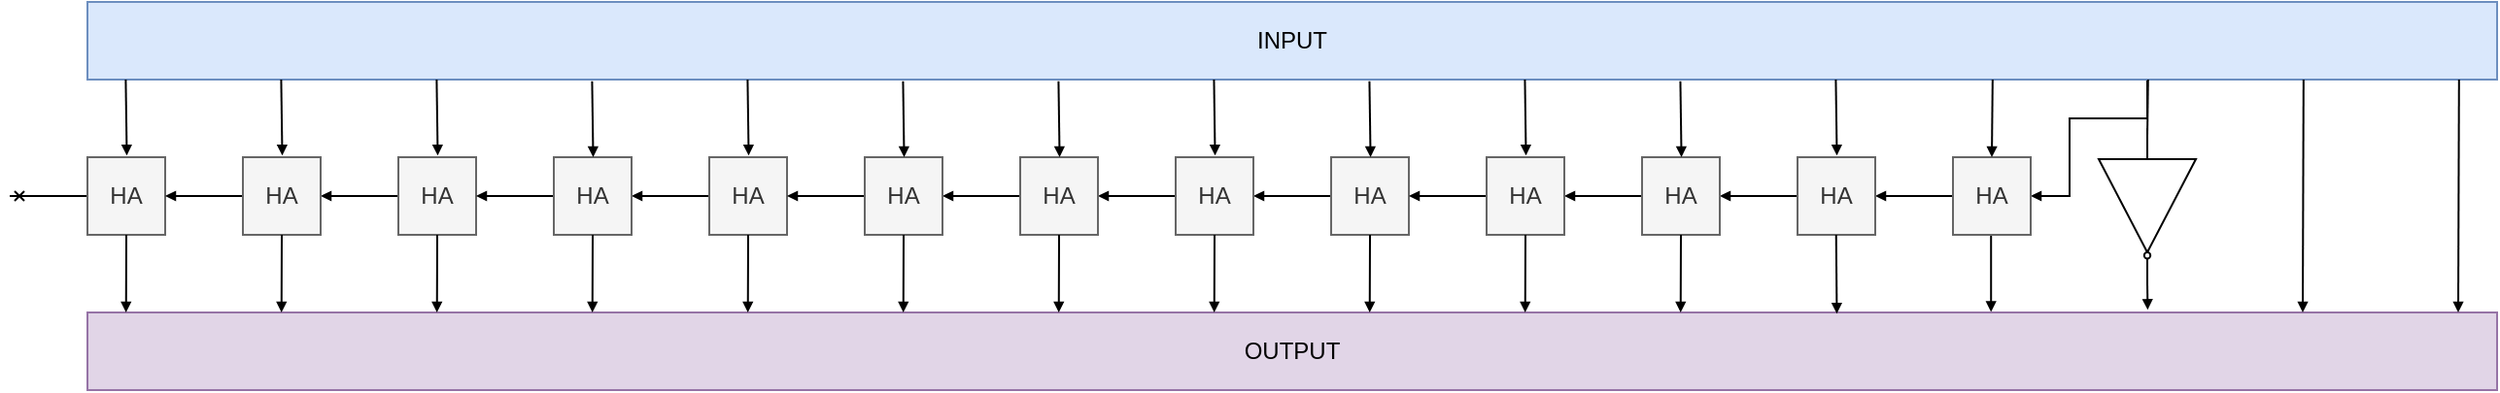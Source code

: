 <mxfile version="13.7.3" type="device"><diagram id="kn5KxTFZfRvydsifg5nh" name="Page-1"><mxGraphModel dx="2591" dy="822" grid="1" gridSize="10" guides="1" tooltips="1" connect="1" arrows="1" fold="1" page="1" pageScale="1" pageWidth="1169" pageHeight="827" math="0" shadow="0"><root><mxCell id="0"/><mxCell id="1" parent="0"/><mxCell id="dkP_yfYpml6CpYhwzNxB-18" style="edgeStyle=orthogonalEdgeStyle;rounded=0;orthogonalLoop=1;jettySize=auto;html=1;exitX=1;exitY=0.5;exitDx=0;exitDy=0;startSize=4;endArrow=block;endFill=1;endSize=3;entryX=1;entryY=0.5;entryDx=0;entryDy=0;fillColor=#dae8fc;" edge="1" parent="1" target="dkP_yfYpml6CpYhwzNxB-1"><mxGeometry relative="1" as="geometry"><mxPoint x="860" y="160" as="sourcePoint"/><Array as="points"><mxPoint x="860" y="180"/><mxPoint x="820" y="180"/><mxPoint x="820" y="220"/></Array></mxGeometry></mxCell><mxCell id="dkP_yfYpml6CpYhwzNxB-26" style="edgeStyle=orthogonalEdgeStyle;rounded=0;orthogonalLoop=1;jettySize=auto;html=1;entryX=1;entryY=0.5;entryDx=0;entryDy=0;startSize=4;endArrow=block;endFill=1;endSize=3;strokeColor=#000000;" edge="1" parent="1" source="dkP_yfYpml6CpYhwzNxB-1" target="dkP_yfYpml6CpYhwzNxB-2"><mxGeometry relative="1" as="geometry"/></mxCell><mxCell id="dkP_yfYpml6CpYhwzNxB-53" style="edgeStyle=orthogonalEdgeStyle;rounded=0;orthogonalLoop=1;jettySize=auto;html=1;entryX=0.79;entryY=-0.006;entryDx=0;entryDy=0;entryPerimeter=0;startSize=4;endArrow=block;endFill=1;endSize=3;strokeColor=#000000;" edge="1" parent="1" source="dkP_yfYpml6CpYhwzNxB-1" target="dkP_yfYpml6CpYhwzNxB-5"><mxGeometry relative="1" as="geometry"><Array as="points"><mxPoint x="780" y="230"/><mxPoint x="780" y="230"/></Array></mxGeometry></mxCell><mxCell id="dkP_yfYpml6CpYhwzNxB-1" value="HA" style="rounded=0;whiteSpace=wrap;html=1;fillColor=#f5f5f5;strokeColor=#666666;fontColor=#333333;" vertex="1" parent="1"><mxGeometry x="760" y="200" width="40" height="40" as="geometry"/></mxCell><mxCell id="dkP_yfYpml6CpYhwzNxB-27" style="edgeStyle=orthogonalEdgeStyle;rounded=0;orthogonalLoop=1;jettySize=auto;html=1;startSize=4;endArrow=block;endFill=1;endSize=3;strokeColor=#000000;" edge="1" parent="1" source="dkP_yfYpml6CpYhwzNxB-2" target="dkP_yfYpml6CpYhwzNxB-3"><mxGeometry relative="1" as="geometry"/></mxCell><mxCell id="dkP_yfYpml6CpYhwzNxB-2" value="HA" style="rounded=0;whiteSpace=wrap;html=1;fillColor=#f5f5f5;strokeColor=#666666;fontColor=#333333;" vertex="1" parent="1"><mxGeometry x="680" y="200" width="40" height="40" as="geometry"/></mxCell><mxCell id="dkP_yfYpml6CpYhwzNxB-29" style="edgeStyle=orthogonalEdgeStyle;rounded=0;orthogonalLoop=1;jettySize=auto;html=1;exitX=0;exitY=0.5;exitDx=0;exitDy=0;entryX=1;entryY=0.5;entryDx=0;entryDy=0;startSize=4;endArrow=block;endFill=1;endSize=3;strokeColor=#000000;" edge="1" parent="1" source="dkP_yfYpml6CpYhwzNxB-3" target="dkP_yfYpml6CpYhwzNxB-21"><mxGeometry relative="1" as="geometry"/></mxCell><mxCell id="dkP_yfYpml6CpYhwzNxB-3" value="HA" style="rounded=0;whiteSpace=wrap;html=1;fillColor=#f5f5f5;strokeColor=#666666;fontColor=#333333;" vertex="1" parent="1"><mxGeometry x="600" y="200" width="40" height="40" as="geometry"/></mxCell><mxCell id="dkP_yfYpml6CpYhwzNxB-4" value="INPUT" style="rounded=0;whiteSpace=wrap;html=1;fillColor=#dae8fc;strokeColor=#6c8ebf;" vertex="1" parent="1"><mxGeometry x="-200" y="120" width="1240" height="40" as="geometry"/></mxCell><mxCell id="dkP_yfYpml6CpYhwzNxB-5" value="OUTPUT" style="rounded=0;whiteSpace=wrap;html=1;fillColor=#e1d5e7;strokeColor=#9673a6;" vertex="1" parent="1"><mxGeometry x="-200" y="280" width="1240" height="40" as="geometry"/></mxCell><mxCell id="dkP_yfYpml6CpYhwzNxB-9" style="edgeStyle=orthogonalEdgeStyle;rounded=0;orthogonalLoop=1;jettySize=auto;html=1;fillColor=#dae8fc;endSize=3;endArrow=block;endFill=1;" edge="1" parent="1"><mxGeometry relative="1" as="geometry"><mxPoint x="940.41" y="160" as="sourcePoint"/><Array as="points"><mxPoint x="940.16" y="160"/></Array><mxPoint x="940" y="280" as="targetPoint"/></mxGeometry></mxCell><mxCell id="dkP_yfYpml6CpYhwzNxB-50" style="edgeStyle=orthogonalEdgeStyle;rounded=0;orthogonalLoop=1;jettySize=auto;html=1;exitX=1;exitY=0.5;exitDx=0;exitDy=0;entryX=0.855;entryY=-0.033;entryDx=0;entryDy=0;entryPerimeter=0;startSize=4;endArrow=block;endFill=1;endSize=3;strokeColor=#000000;" edge="1" parent="1" source="dkP_yfYpml6CpYhwzNxB-11" target="dkP_yfYpml6CpYhwzNxB-5"><mxGeometry relative="1" as="geometry"/></mxCell><mxCell id="dkP_yfYpml6CpYhwzNxB-11" value="" style="verticalLabelPosition=bottom;shadow=0;dashed=0;align=center;html=1;verticalAlign=top;shape=mxgraph.electrical.logic_gates.buffer2;negating=1;rotation=90;fillColor=#FFFFFF;" vertex="1" parent="1"><mxGeometry x="820" y="200" width="80" height="50" as="geometry"/></mxCell><mxCell id="dkP_yfYpml6CpYhwzNxB-12" style="edgeStyle=orthogonalEdgeStyle;rounded=0;orthogonalLoop=1;jettySize=auto;html=1;fillColor=#dae8fc;endSize=3;endArrow=none;endFill=0;" edge="1" parent="1"><mxGeometry relative="1" as="geometry"><mxPoint x="860.41" y="160" as="sourcePoint"/><Array as="points"><mxPoint x="860.16" y="160"/></Array><mxPoint x="860" y="190" as="targetPoint"/></mxGeometry></mxCell><mxCell id="dkP_yfYpml6CpYhwzNxB-17" style="edgeStyle=orthogonalEdgeStyle;rounded=0;orthogonalLoop=1;jettySize=auto;html=1;fillColor=#dae8fc;endSize=3;endArrow=block;endFill=1;entryX=0.5;entryY=0;entryDx=0;entryDy=0;" edge="1" parent="1" target="dkP_yfYpml6CpYhwzNxB-1"><mxGeometry relative="1" as="geometry"><mxPoint x="780.41" y="160" as="sourcePoint"/><Array as="points"><mxPoint x="780" y="160"/></Array><mxPoint x="780" y="280.0" as="targetPoint"/></mxGeometry></mxCell><mxCell id="dkP_yfYpml6CpYhwzNxB-31" style="edgeStyle=orthogonalEdgeStyle;rounded=0;orthogonalLoop=1;jettySize=auto;html=1;entryX=1;entryY=0.5;entryDx=0;entryDy=0;startSize=4;endArrow=block;endFill=1;endSize=3;strokeColor=#000000;" edge="1" parent="1" source="dkP_yfYpml6CpYhwzNxB-20" target="dkP_yfYpml6CpYhwzNxB-22"><mxGeometry relative="1" as="geometry"/></mxCell><mxCell id="dkP_yfYpml6CpYhwzNxB-20" value="HA" style="rounded=0;whiteSpace=wrap;html=1;fillColor=#f5f5f5;strokeColor=#666666;fontColor=#333333;" vertex="1" parent="1"><mxGeometry x="440" y="200" width="40" height="40" as="geometry"/></mxCell><mxCell id="dkP_yfYpml6CpYhwzNxB-30" style="edgeStyle=orthogonalEdgeStyle;rounded=0;orthogonalLoop=1;jettySize=auto;html=1;entryX=1;entryY=0.5;entryDx=0;entryDy=0;startSize=4;endArrow=block;endFill=1;endSize=3;strokeColor=#000000;" edge="1" parent="1" source="dkP_yfYpml6CpYhwzNxB-21" target="dkP_yfYpml6CpYhwzNxB-20"><mxGeometry relative="1" as="geometry"/></mxCell><mxCell id="dkP_yfYpml6CpYhwzNxB-21" value="HA" style="rounded=0;whiteSpace=wrap;html=1;fillColor=#f5f5f5;strokeColor=#666666;fontColor=#333333;" vertex="1" parent="1"><mxGeometry x="520" y="200" width="40" height="40" as="geometry"/></mxCell><mxCell id="dkP_yfYpml6CpYhwzNxB-32" style="edgeStyle=orthogonalEdgeStyle;rounded=0;orthogonalLoop=1;jettySize=auto;html=1;entryX=1;entryY=0.5;entryDx=0;entryDy=0;startSize=4;endArrow=block;endFill=1;endSize=3;strokeColor=#000000;" edge="1" parent="1" source="dkP_yfYpml6CpYhwzNxB-22" target="dkP_yfYpml6CpYhwzNxB-24"><mxGeometry relative="1" as="geometry"/></mxCell><mxCell id="dkP_yfYpml6CpYhwzNxB-22" value="HA" style="rounded=0;whiteSpace=wrap;html=1;fillColor=#f5f5f5;strokeColor=#666666;fontColor=#333333;" vertex="1" parent="1"><mxGeometry x="360" y="200" width="40" height="40" as="geometry"/></mxCell><mxCell id="dkP_yfYpml6CpYhwzNxB-75" style="edgeStyle=orthogonalEdgeStyle;rounded=0;orthogonalLoop=1;jettySize=auto;html=1;entryX=1;entryY=0.5;entryDx=0;entryDy=0;startSize=4;endArrow=block;endFill=1;endSize=3;strokeColor=#000000;" edge="1" parent="1" source="dkP_yfYpml6CpYhwzNxB-23" target="dkP_yfYpml6CpYhwzNxB-46"><mxGeometry relative="1" as="geometry"/></mxCell><mxCell id="dkP_yfYpml6CpYhwzNxB-23" value="HA" style="rounded=0;whiteSpace=wrap;html=1;fillColor=#f5f5f5;strokeColor=#666666;fontColor=#333333;" vertex="1" parent="1"><mxGeometry x="120" y="200" width="40" height="40" as="geometry"/></mxCell><mxCell id="dkP_yfYpml6CpYhwzNxB-35" style="edgeStyle=orthogonalEdgeStyle;rounded=0;orthogonalLoop=1;jettySize=auto;html=1;entryX=1;entryY=0.5;entryDx=0;entryDy=0;startSize=4;endArrow=block;endFill=1;endSize=3;strokeColor=#000000;" edge="1" parent="1" source="dkP_yfYpml6CpYhwzNxB-24" target="dkP_yfYpml6CpYhwzNxB-25"><mxGeometry relative="1" as="geometry"/></mxCell><mxCell id="dkP_yfYpml6CpYhwzNxB-24" value="HA" style="rounded=0;whiteSpace=wrap;html=1;fillColor=#f5f5f5;strokeColor=#666666;fontColor=#333333;" vertex="1" parent="1"><mxGeometry x="280" y="200" width="40" height="40" as="geometry"/></mxCell><mxCell id="dkP_yfYpml6CpYhwzNxB-76" style="edgeStyle=orthogonalEdgeStyle;rounded=0;orthogonalLoop=1;jettySize=auto;html=1;entryX=1;entryY=0.5;entryDx=0;entryDy=0;startSize=4;endArrow=block;endFill=1;endSize=3;strokeColor=#000000;" edge="1" parent="1" source="dkP_yfYpml6CpYhwzNxB-25" target="dkP_yfYpml6CpYhwzNxB-23"><mxGeometry relative="1" as="geometry"/></mxCell><mxCell id="dkP_yfYpml6CpYhwzNxB-25" value="HA" style="rounded=0;whiteSpace=wrap;html=1;fillColor=#f5f5f5;strokeColor=#666666;fontColor=#333333;" vertex="1" parent="1"><mxGeometry x="200" y="200" width="40" height="40" as="geometry"/></mxCell><mxCell id="dkP_yfYpml6CpYhwzNxB-38" style="edgeStyle=orthogonalEdgeStyle;rounded=0;orthogonalLoop=1;jettySize=auto;html=1;exitX=0.527;exitY=1.022;exitDx=0;exitDy=0;entryX=0.5;entryY=0;entryDx=0;entryDy=0;startSize=4;endArrow=block;endFill=1;endSize=3;strokeColor=#000000;exitPerimeter=0;" edge="1" parent="1"><mxGeometry relative="1" as="geometry"><mxPoint x="619.72" y="160.88" as="sourcePoint"/><mxPoint x="620.28" y="200" as="targetPoint"/></mxGeometry></mxCell><mxCell id="dkP_yfYpml6CpYhwzNxB-39" style="edgeStyle=orthogonalEdgeStyle;rounded=0;orthogonalLoop=1;jettySize=auto;html=1;exitX=0.527;exitY=1.022;exitDx=0;exitDy=0;entryX=0.5;entryY=0;entryDx=0;entryDy=0;startSize=4;endArrow=block;endFill=1;endSize=3;strokeColor=#000000;exitPerimeter=0;" edge="1" parent="1"><mxGeometry relative="1" as="geometry"><mxPoint x="459.72" y="160.88" as="sourcePoint"/><mxPoint x="460.28" y="200" as="targetPoint"/></mxGeometry></mxCell><mxCell id="dkP_yfYpml6CpYhwzNxB-40" style="edgeStyle=orthogonalEdgeStyle;rounded=0;orthogonalLoop=1;jettySize=auto;html=1;exitX=0.527;exitY=1.022;exitDx=0;exitDy=0;entryX=0.5;entryY=0;entryDx=0;entryDy=0;startSize=4;endArrow=block;endFill=1;endSize=3;strokeColor=#000000;exitPerimeter=0;" edge="1" parent="1"><mxGeometry relative="1" as="geometry"><mxPoint x="539.72" y="160.0" as="sourcePoint"/><mxPoint x="540.28" y="199.12" as="targetPoint"/></mxGeometry></mxCell><mxCell id="dkP_yfYpml6CpYhwzNxB-41" style="edgeStyle=orthogonalEdgeStyle;rounded=0;orthogonalLoop=1;jettySize=auto;html=1;exitX=0.527;exitY=1.022;exitDx=0;exitDy=0;entryX=0.5;entryY=0;entryDx=0;entryDy=0;startSize=4;endArrow=block;endFill=1;endSize=3;strokeColor=#000000;exitPerimeter=0;" edge="1" parent="1"><mxGeometry relative="1" as="geometry"><mxPoint x="379.72" y="160.0" as="sourcePoint"/><mxPoint x="380.28" y="199.12" as="targetPoint"/></mxGeometry></mxCell><mxCell id="dkP_yfYpml6CpYhwzNxB-42" style="edgeStyle=orthogonalEdgeStyle;rounded=0;orthogonalLoop=1;jettySize=auto;html=1;exitX=0.527;exitY=1.022;exitDx=0;exitDy=0;entryX=0.5;entryY=0;entryDx=0;entryDy=0;startSize=4;endArrow=block;endFill=1;endSize=3;strokeColor=#000000;exitPerimeter=0;" edge="1" parent="1"><mxGeometry relative="1" as="geometry"><mxPoint x="299.71" y="160.88" as="sourcePoint"/><mxPoint x="300.27" y="200" as="targetPoint"/></mxGeometry></mxCell><mxCell id="dkP_yfYpml6CpYhwzNxB-43" style="edgeStyle=orthogonalEdgeStyle;rounded=0;orthogonalLoop=1;jettySize=auto;html=1;exitX=0.527;exitY=1.022;exitDx=0;exitDy=0;entryX=0.5;entryY=0;entryDx=0;entryDy=0;startSize=4;endArrow=block;endFill=1;endSize=3;strokeColor=#000000;exitPerimeter=0;" edge="1" parent="1"><mxGeometry relative="1" as="geometry"><mxPoint x="139.71" y="160.0" as="sourcePoint"/><mxPoint x="140.27" y="199.12" as="targetPoint"/></mxGeometry></mxCell><mxCell id="dkP_yfYpml6CpYhwzNxB-44" style="edgeStyle=orthogonalEdgeStyle;rounded=0;orthogonalLoop=1;jettySize=auto;html=1;exitX=0.527;exitY=1.022;exitDx=0;exitDy=0;entryX=0.5;entryY=0;entryDx=0;entryDy=0;startSize=4;endArrow=block;endFill=1;endSize=3;strokeColor=#000000;exitPerimeter=0;" edge="1" parent="1"><mxGeometry relative="1" as="geometry"><mxPoint x="219.71" y="160.88" as="sourcePoint"/><mxPoint x="220.27" y="200" as="targetPoint"/></mxGeometry></mxCell><mxCell id="dkP_yfYpml6CpYhwzNxB-73" style="edgeStyle=orthogonalEdgeStyle;rounded=0;orthogonalLoop=1;jettySize=auto;html=1;entryX=1;entryY=0.5;entryDx=0;entryDy=0;startSize=4;endArrow=block;endFill=1;endSize=3;strokeColor=#000000;" edge="1" parent="1" source="dkP_yfYpml6CpYhwzNxB-45" target="dkP_yfYpml6CpYhwzNxB-48"><mxGeometry relative="1" as="geometry"/></mxCell><mxCell id="dkP_yfYpml6CpYhwzNxB-45" value="HA" style="rounded=0;whiteSpace=wrap;html=1;fillColor=#f5f5f5;strokeColor=#666666;fontColor=#333333;" vertex="1" parent="1"><mxGeometry x="-40" y="200" width="40" height="40" as="geometry"/></mxCell><mxCell id="dkP_yfYpml6CpYhwzNxB-74" style="edgeStyle=orthogonalEdgeStyle;rounded=0;orthogonalLoop=1;jettySize=auto;html=1;entryX=1;entryY=0.5;entryDx=0;entryDy=0;startSize=4;endArrow=block;endFill=1;endSize=3;strokeColor=#000000;" edge="1" parent="1" source="dkP_yfYpml6CpYhwzNxB-46" target="dkP_yfYpml6CpYhwzNxB-45"><mxGeometry relative="1" as="geometry"/></mxCell><mxCell id="dkP_yfYpml6CpYhwzNxB-46" value="HA" style="rounded=0;whiteSpace=wrap;html=1;fillColor=#f5f5f5;strokeColor=#666666;fontColor=#333333;" vertex="1" parent="1"><mxGeometry x="40" y="200" width="40" height="40" as="geometry"/></mxCell><mxCell id="dkP_yfYpml6CpYhwzNxB-78" style="edgeStyle=orthogonalEdgeStyle;rounded=0;orthogonalLoop=1;jettySize=auto;html=1;startSize=4;endArrow=cross;endFill=0;endSize=3;strokeColor=#000000;" edge="1" parent="1" source="dkP_yfYpml6CpYhwzNxB-47"><mxGeometry relative="1" as="geometry"><mxPoint x="-240" y="220" as="targetPoint"/></mxGeometry></mxCell><mxCell id="dkP_yfYpml6CpYhwzNxB-47" value="HA" style="rounded=0;whiteSpace=wrap;html=1;fillColor=#f5f5f5;strokeColor=#666666;fontColor=#333333;" vertex="1" parent="1"><mxGeometry x="-200" y="200" width="40" height="40" as="geometry"/></mxCell><mxCell id="dkP_yfYpml6CpYhwzNxB-72" style="edgeStyle=orthogonalEdgeStyle;rounded=0;orthogonalLoop=1;jettySize=auto;html=1;entryX=1;entryY=0.5;entryDx=0;entryDy=0;startSize=4;endArrow=block;endFill=1;endSize=3;strokeColor=#000000;" edge="1" parent="1" source="dkP_yfYpml6CpYhwzNxB-48" target="dkP_yfYpml6CpYhwzNxB-47"><mxGeometry relative="1" as="geometry"/></mxCell><mxCell id="dkP_yfYpml6CpYhwzNxB-48" value="HA" style="rounded=0;whiteSpace=wrap;html=1;fillColor=#f5f5f5;strokeColor=#666666;fontColor=#333333;" vertex="1" parent="1"><mxGeometry x="-120" y="200" width="40" height="40" as="geometry"/></mxCell><mxCell id="dkP_yfYpml6CpYhwzNxB-49" style="edgeStyle=orthogonalEdgeStyle;rounded=0;orthogonalLoop=1;jettySize=auto;html=1;fillColor=#dae8fc;endSize=3;endArrow=block;endFill=1;" edge="1" parent="1"><mxGeometry relative="1" as="geometry"><mxPoint x="1020.41" y="160" as="sourcePoint"/><Array as="points"><mxPoint x="1020.16" y="160"/></Array><mxPoint x="1020" y="280" as="targetPoint"/></mxGeometry></mxCell><mxCell id="dkP_yfYpml6CpYhwzNxB-55" style="edgeStyle=orthogonalEdgeStyle;rounded=0;orthogonalLoop=1;jettySize=auto;html=1;entryX=0.726;entryY=0.015;entryDx=0;entryDy=0;entryPerimeter=0;startSize=4;endArrow=block;endFill=1;endSize=3;strokeColor=#000000;" edge="1" parent="1" target="dkP_yfYpml6CpYhwzNxB-5"><mxGeometry relative="1" as="geometry"><mxPoint x="699.871" y="240" as="sourcePoint"/><mxPoint x="699.86" y="278.96" as="targetPoint"/><Array as="points"><mxPoint x="700" y="240"/></Array></mxGeometry></mxCell><mxCell id="dkP_yfYpml6CpYhwzNxB-57" style="edgeStyle=orthogonalEdgeStyle;rounded=0;orthogonalLoop=1;jettySize=auto;html=1;entryX=0.79;entryY=-0.026;entryDx=0;entryDy=0;entryPerimeter=0;startSize=4;endArrow=block;endFill=1;endSize=3;strokeColor=#000000;exitX=0.5;exitY=1;exitDx=0;exitDy=0;" edge="1" parent="1" source="dkP_yfYpml6CpYhwzNxB-3"><mxGeometry relative="1" as="geometry"><mxPoint x="619.871" y="241.04" as="sourcePoint"/><mxPoint x="619.86" y="280.0" as="targetPoint"/><Array as="points"><mxPoint x="620" y="241"/></Array></mxGeometry></mxCell><mxCell id="dkP_yfYpml6CpYhwzNxB-58" style="edgeStyle=orthogonalEdgeStyle;rounded=0;orthogonalLoop=1;jettySize=auto;html=1;entryX=0.79;entryY=-0.026;entryDx=0;entryDy=0;entryPerimeter=0;startSize=4;endArrow=block;endFill=1;endSize=3;strokeColor=#000000;exitX=0.5;exitY=1;exitDx=0;exitDy=0;" edge="1" parent="1"><mxGeometry relative="1" as="geometry"><mxPoint x="540" y="240" as="sourcePoint"/><mxPoint x="539.86" y="280.0" as="targetPoint"/><Array as="points"><mxPoint x="540" y="241"/></Array></mxGeometry></mxCell><mxCell id="dkP_yfYpml6CpYhwzNxB-59" style="edgeStyle=orthogonalEdgeStyle;rounded=0;orthogonalLoop=1;jettySize=auto;html=1;entryX=0.79;entryY=-0.026;entryDx=0;entryDy=0;entryPerimeter=0;startSize=4;endArrow=block;endFill=1;endSize=3;strokeColor=#000000;exitX=0.5;exitY=1;exitDx=0;exitDy=0;" edge="1" parent="1"><mxGeometry relative="1" as="geometry"><mxPoint x="380" y="240" as="sourcePoint"/><mxPoint x="379.86" y="280.0" as="targetPoint"/><Array as="points"><mxPoint x="380" y="241"/></Array></mxGeometry></mxCell><mxCell id="dkP_yfYpml6CpYhwzNxB-60" style="edgeStyle=orthogonalEdgeStyle;rounded=0;orthogonalLoop=1;jettySize=auto;html=1;entryX=0.79;entryY=-0.026;entryDx=0;entryDy=0;entryPerimeter=0;startSize=4;endArrow=block;endFill=1;endSize=3;strokeColor=#000000;exitX=0.5;exitY=1;exitDx=0;exitDy=0;" edge="1" parent="1"><mxGeometry relative="1" as="geometry"><mxPoint x="460" y="240" as="sourcePoint"/><mxPoint x="459.86" y="280" as="targetPoint"/><Array as="points"><mxPoint x="460" y="241"/></Array></mxGeometry></mxCell><mxCell id="dkP_yfYpml6CpYhwzNxB-61" style="edgeStyle=orthogonalEdgeStyle;rounded=0;orthogonalLoop=1;jettySize=auto;html=1;entryX=0.79;entryY=-0.026;entryDx=0;entryDy=0;entryPerimeter=0;startSize=4;endArrow=block;endFill=1;endSize=3;strokeColor=#000000;exitX=0.5;exitY=1;exitDx=0;exitDy=0;" edge="1" parent="1"><mxGeometry relative="1" as="geometry"><mxPoint x="140" y="240" as="sourcePoint"/><mxPoint x="139.86" y="280.0" as="targetPoint"/><Array as="points"><mxPoint x="140" y="241"/></Array></mxGeometry></mxCell><mxCell id="dkP_yfYpml6CpYhwzNxB-62" style="edgeStyle=orthogonalEdgeStyle;rounded=0;orthogonalLoop=1;jettySize=auto;html=1;entryX=0.79;entryY=-0.026;entryDx=0;entryDy=0;entryPerimeter=0;startSize=4;endArrow=block;endFill=1;endSize=3;strokeColor=#000000;exitX=0.5;exitY=1;exitDx=0;exitDy=0;" edge="1" parent="1"><mxGeometry relative="1" as="geometry"><mxPoint x="300" y="240" as="sourcePoint"/><mxPoint x="299.86" y="280" as="targetPoint"/><Array as="points"><mxPoint x="300" y="241"/></Array></mxGeometry></mxCell><mxCell id="dkP_yfYpml6CpYhwzNxB-63" style="edgeStyle=orthogonalEdgeStyle;rounded=0;orthogonalLoop=1;jettySize=auto;html=1;entryX=0.79;entryY=-0.026;entryDx=0;entryDy=0;entryPerimeter=0;startSize=4;endArrow=block;endFill=1;endSize=3;strokeColor=#000000;exitX=0.5;exitY=1;exitDx=0;exitDy=0;" edge="1" parent="1"><mxGeometry relative="1" as="geometry"><mxPoint x="220" y="240" as="sourcePoint"/><mxPoint x="219.86" y="280" as="targetPoint"/><Array as="points"><mxPoint x="220" y="241"/></Array></mxGeometry></mxCell><mxCell id="dkP_yfYpml6CpYhwzNxB-64" style="edgeStyle=orthogonalEdgeStyle;rounded=0;orthogonalLoop=1;jettySize=auto;html=1;entryX=0.79;entryY=-0.026;entryDx=0;entryDy=0;entryPerimeter=0;startSize=4;endArrow=block;endFill=1;endSize=3;strokeColor=#000000;exitX=0.5;exitY=1;exitDx=0;exitDy=0;" edge="1" parent="1"><mxGeometry relative="1" as="geometry"><mxPoint x="60" y="240" as="sourcePoint"/><mxPoint x="59.86" y="280.0" as="targetPoint"/><Array as="points"><mxPoint x="60" y="241"/></Array></mxGeometry></mxCell><mxCell id="dkP_yfYpml6CpYhwzNxB-65" style="edgeStyle=orthogonalEdgeStyle;rounded=0;orthogonalLoop=1;jettySize=auto;html=1;entryX=0.79;entryY=-0.026;entryDx=0;entryDy=0;entryPerimeter=0;startSize=4;endArrow=block;endFill=1;endSize=3;strokeColor=#000000;exitX=0.5;exitY=1;exitDx=0;exitDy=0;" edge="1" parent="1"><mxGeometry relative="1" as="geometry"><mxPoint x="-20" y="240" as="sourcePoint"/><mxPoint x="-20.14" y="280.0" as="targetPoint"/><Array as="points"><mxPoint x="-20" y="241"/></Array></mxGeometry></mxCell><mxCell id="dkP_yfYpml6CpYhwzNxB-66" style="edgeStyle=orthogonalEdgeStyle;rounded=0;orthogonalLoop=1;jettySize=auto;html=1;entryX=0.79;entryY=-0.026;entryDx=0;entryDy=0;entryPerimeter=0;startSize=4;endArrow=block;endFill=1;endSize=3;strokeColor=#000000;exitX=0.5;exitY=1;exitDx=0;exitDy=0;" edge="1" parent="1"><mxGeometry relative="1" as="geometry"><mxPoint x="-180" y="240" as="sourcePoint"/><mxPoint x="-180.14" y="280.0" as="targetPoint"/><Array as="points"><mxPoint x="-180" y="241"/></Array></mxGeometry></mxCell><mxCell id="dkP_yfYpml6CpYhwzNxB-67" style="edgeStyle=orthogonalEdgeStyle;rounded=0;orthogonalLoop=1;jettySize=auto;html=1;entryX=0.79;entryY=-0.026;entryDx=0;entryDy=0;entryPerimeter=0;startSize=4;endArrow=block;endFill=1;endSize=3;strokeColor=#000000;exitX=0.5;exitY=1;exitDx=0;exitDy=0;" edge="1" parent="1"><mxGeometry relative="1" as="geometry"><mxPoint x="-100" y="240" as="sourcePoint"/><mxPoint x="-100.14" y="280" as="targetPoint"/><Array as="points"><mxPoint x="-100" y="241"/></Array></mxGeometry></mxCell><mxCell id="dkP_yfYpml6CpYhwzNxB-68" style="edgeStyle=orthogonalEdgeStyle;rounded=0;orthogonalLoop=1;jettySize=auto;html=1;exitX=0.527;exitY=1.022;exitDx=0;exitDy=0;entryX=0.5;entryY=0;entryDx=0;entryDy=0;startSize=4;endArrow=block;endFill=1;endSize=3;strokeColor=#000000;exitPerimeter=0;" edge="1" parent="1"><mxGeometry relative="1" as="geometry"><mxPoint x="-20.3" y="160.0" as="sourcePoint"/><mxPoint x="-19.74" y="199.12" as="targetPoint"/></mxGeometry></mxCell><mxCell id="dkP_yfYpml6CpYhwzNxB-69" style="edgeStyle=orthogonalEdgeStyle;rounded=0;orthogonalLoop=1;jettySize=auto;html=1;exitX=0.527;exitY=1.022;exitDx=0;exitDy=0;entryX=0.5;entryY=0;entryDx=0;entryDy=0;startSize=4;endArrow=block;endFill=1;endSize=3;strokeColor=#000000;exitPerimeter=0;" edge="1" parent="1"><mxGeometry relative="1" as="geometry"><mxPoint x="59.7" y="160.88" as="sourcePoint"/><mxPoint x="60.26" y="200" as="targetPoint"/></mxGeometry></mxCell><mxCell id="dkP_yfYpml6CpYhwzNxB-70" style="edgeStyle=orthogonalEdgeStyle;rounded=0;orthogonalLoop=1;jettySize=auto;html=1;exitX=0.527;exitY=1.022;exitDx=0;exitDy=0;entryX=0.5;entryY=0;entryDx=0;entryDy=0;startSize=4;endArrow=block;endFill=1;endSize=3;strokeColor=#000000;exitPerimeter=0;" edge="1" parent="1"><mxGeometry relative="1" as="geometry"><mxPoint x="-100.3" y="160.0" as="sourcePoint"/><mxPoint x="-99.74" y="199.12" as="targetPoint"/></mxGeometry></mxCell><mxCell id="dkP_yfYpml6CpYhwzNxB-71" style="edgeStyle=orthogonalEdgeStyle;rounded=0;orthogonalLoop=1;jettySize=auto;html=1;exitX=0.527;exitY=1.022;exitDx=0;exitDy=0;entryX=0.5;entryY=0;entryDx=0;entryDy=0;startSize=4;endArrow=block;endFill=1;endSize=3;strokeColor=#000000;exitPerimeter=0;" edge="1" parent="1"><mxGeometry relative="1" as="geometry"><mxPoint x="-180.3" y="160.0" as="sourcePoint"/><mxPoint x="-179.74" y="199.12" as="targetPoint"/></mxGeometry></mxCell><mxCell id="dkP_yfYpml6CpYhwzNxB-77" style="edgeStyle=orthogonalEdgeStyle;rounded=0;orthogonalLoop=1;jettySize=auto;html=1;exitX=0.527;exitY=1.022;exitDx=0;exitDy=0;entryX=0.5;entryY=0;entryDx=0;entryDy=0;startSize=4;endArrow=block;endFill=1;endSize=3;strokeColor=#000000;exitPerimeter=0;" edge="1" parent="1"><mxGeometry relative="1" as="geometry"><mxPoint x="699.71" y="160" as="sourcePoint"/><mxPoint x="700.27" y="199.12" as="targetPoint"/></mxGeometry></mxCell></root></mxGraphModel></diagram></mxfile>